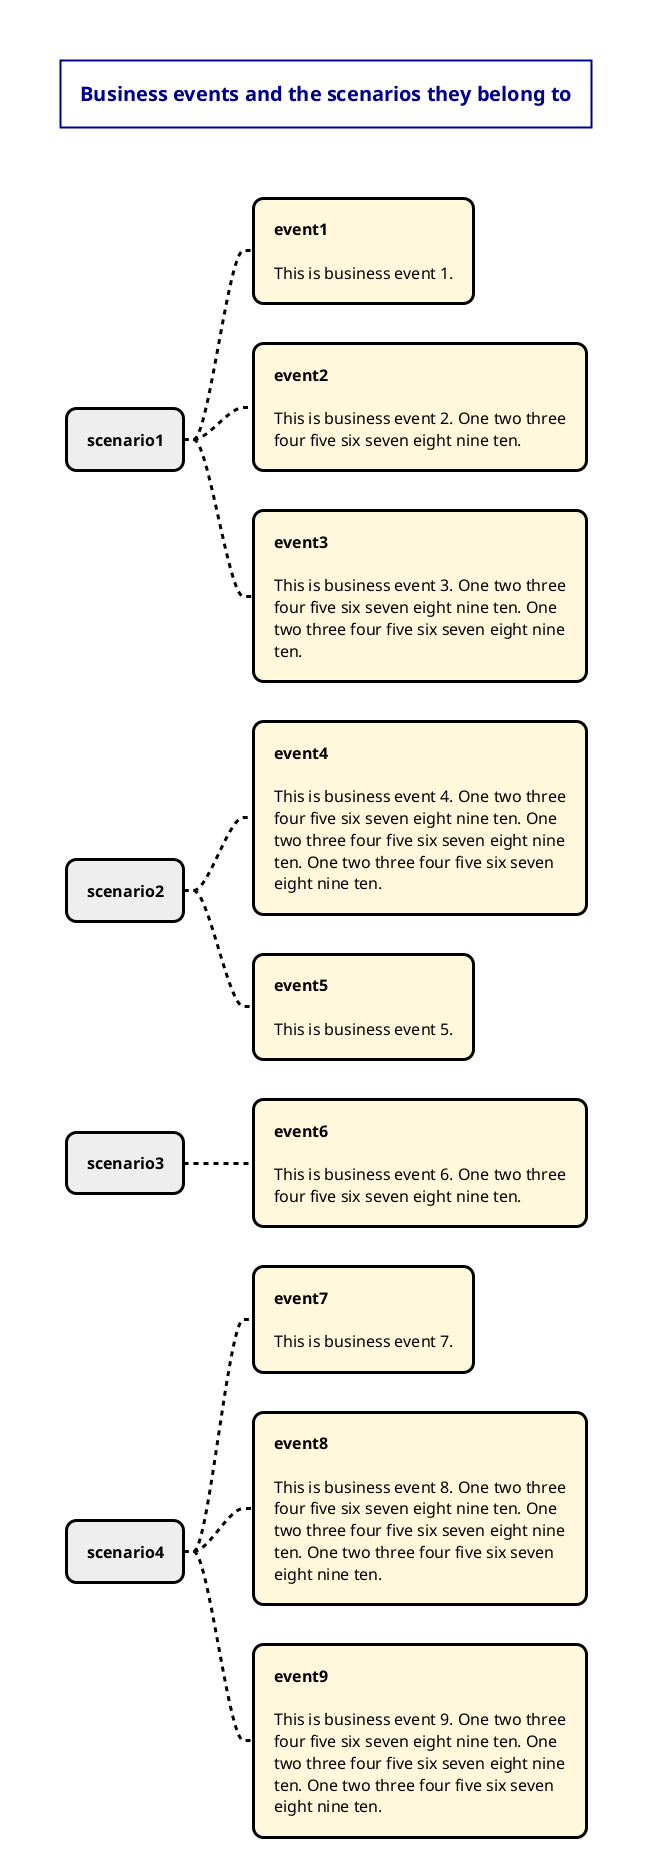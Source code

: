 @startmindmap businessevents

<style>
    Shadowing false
    RootNode {
        BackgroundColor #EEEEEE
        FontSize 16
        FontStyle bold
        Padding 20
        Margin 20
        HorizontalAlignment left
        RoundCorner 20
        MaximumWidth 200
        LineColor black
        LineThickness 3
    }
    LeafNode {
        BackgroundColor cornsilk
        FontSize 16
        FontStyle normal
        Padding 20
        Margin 20
        HorizontalAlignment left
        LineColor black
        LineThickness 3
        RoundCorner 20
        MaximumWidth 300
    }
    Arrow {
        LineStyle 5
        LineThickness 3
        LineColor black
    }
    Title {
        BackgroundColor white
        FontColor darkblue
        FontSize 20
        FontStyle bold
        HorizontalAlignment center
        LineColor darkblue
        LineThickness 2
        Margin 50
        Padding 20
    }
</style>


title Business events and the scenarios they belong to

* scenario1
** <b>event1</b>\n\nThis is business event 1.
** <b>event2</b>\n\nThis is business event 2. One two three four five six seven eight nine ten.
** <b>event3</b>\n\nThis is business event 3. One two three four five six seven eight nine ten. One two three four five six seven eight nine ten.
* scenario2
** <b>event4</b>\n\nThis is business event 4. One two three four five six seven eight nine ten. One two three four five six seven eight nine ten. One two three four five six seven eight nine ten.
** <b>event5</b>\n\nThis is business event 5.
* scenario3
** <b>event6</b>\n\nThis is business event 6. One two three four five six seven eight nine ten.
* scenario4
** <b>event7</b>\n\nThis is business event 7.
** <b>event8</b>\n\nThis is business event 8. One two three four five six seven eight nine ten. One two three four five six seven eight nine ten. One two three four five six seven eight nine ten.
** <b>event9</b>\n\nThis is business event 9. One two three four five six seven eight nine ten. One two three four five six seven eight nine ten. One two three four five six seven eight nine ten.

@endmindmap
